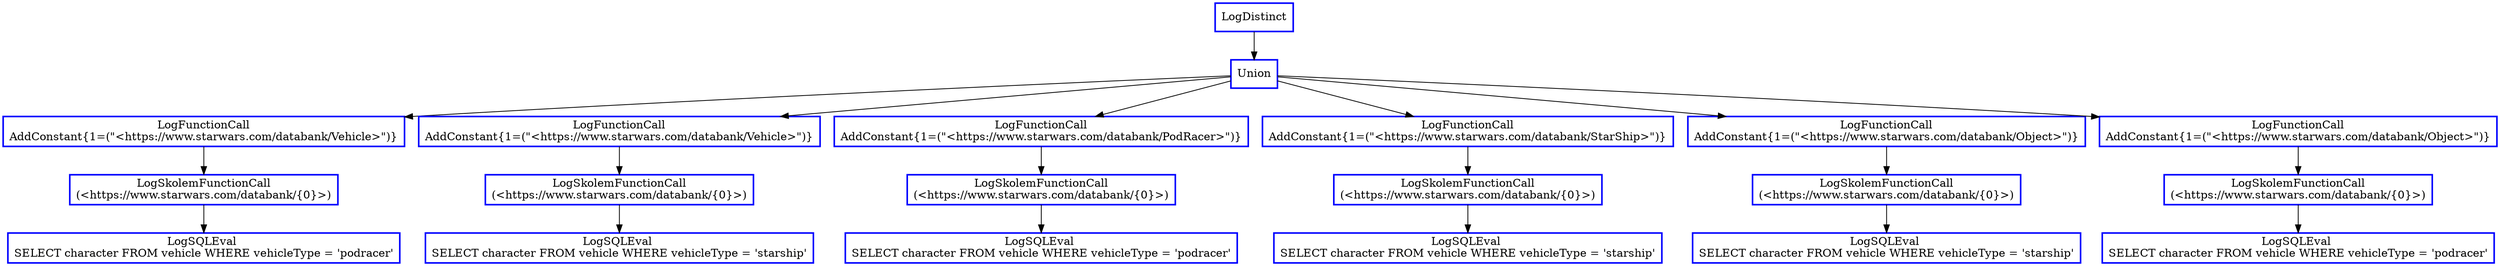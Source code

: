 digraph  g{
node [shape=rectangle, color=black, fontcolor=black, style=bold]
0 [label="LogDistinct" , color = blue] ; 
1 [label="Union", color = blue] ; 
0 -> 1 ; 
2 [label="LogFunctionCall
AddConstant{1=(\"<https://www.starwars.com/databank/Vehicle>\")}" , color = blue] ; 
1 -> 2 ; 
3 [label="LogSkolemFunctionCall
(<https://www.starwars.com/databank/{0}>)" , color = blue] ; 
2 -> 3 ; 
4 [label="LogSQLEval 
SELECT character FROM vehicle WHERE vehicleType = 'podracer'", color = blue] ; 
3 -> 4 ; 
6 [label="LogFunctionCall
AddConstant{1=(\"<https://www.starwars.com/databank/Vehicle>\")}" , color = blue] ; 
1 -> 6 ; 
7 [label="LogSkolemFunctionCall
(<https://www.starwars.com/databank/{0}>)" , color = blue] ; 
6 -> 7 ; 
8 [label="LogSQLEval 
SELECT character FROM vehicle WHERE vehicleType = 'starship'", color = blue] ; 
7 -> 8 ; 
10 [label="LogFunctionCall
AddConstant{1=(\"<https://www.starwars.com/databank/PodRacer>\")}" , color = blue] ; 
1 -> 10 ; 
11 [label="LogSkolemFunctionCall
(<https://www.starwars.com/databank/{0}>)" , color = blue] ; 
10 -> 11 ; 
12 [label="LogSQLEval 
SELECT character FROM vehicle WHERE vehicleType = 'podracer'", color = blue] ; 
11 -> 12 ; 
14 [label="LogFunctionCall
AddConstant{1=(\"<https://www.starwars.com/databank/StarShip>\")}" , color = blue] ; 
1 -> 14 ; 
15 [label="LogSkolemFunctionCall
(<https://www.starwars.com/databank/{0}>)" , color = blue] ; 
14 -> 15 ; 
16 [label="LogSQLEval 
SELECT character FROM vehicle WHERE vehicleType = 'starship'", color = blue] ; 
15 -> 16 ; 
18 [label="LogFunctionCall
AddConstant{1=(\"<https://www.starwars.com/databank/Object>\")}" , color = blue] ; 
1 -> 18 ; 
19 [label="LogSkolemFunctionCall
(<https://www.starwars.com/databank/{0}>)" , color = blue] ; 
18 -> 19 ; 
20 [label="LogSQLEval 
SELECT character FROM vehicle WHERE vehicleType = 'starship'", color = blue] ; 
19 -> 20 ; 
22 [label="LogFunctionCall
AddConstant{1=(\"<https://www.starwars.com/databank/Object>\")}" , color = blue] ; 
1 -> 22 ; 
23 [label="LogSkolemFunctionCall
(<https://www.starwars.com/databank/{0}>)" , color = blue] ; 
22 -> 23 ; 
24 [label="LogSQLEval 
SELECT character FROM vehicle WHERE vehicleType = 'podracer'", color = blue] ; 
23 -> 24 ; 
}

